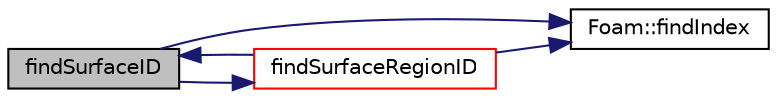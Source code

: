 digraph "findSurfaceID"
{
  bgcolor="transparent";
  edge [fontname="Helvetica",fontsize="10",labelfontname="Helvetica",labelfontsize="10"];
  node [fontname="Helvetica",fontsize="10",shape=record];
  rankdir="LR";
  Node481 [label="findSurfaceID",height=0.2,width=0.4,color="black", fillcolor="grey75", style="filled", fontcolor="black"];
  Node481 -> Node482 [color="midnightblue",fontsize="10",style="solid",fontname="Helvetica"];
  Node482 [label="Foam::findIndex",height=0.2,width=0.4,color="black",URL="$a21851.html#ac16695f83f370df159eed19f92d095fb",tooltip="Find first occurence of given element and return index,. "];
  Node481 -> Node483 [color="midnightblue",fontsize="10",style="solid",fontname="Helvetica"];
  Node483 [label="findSurfaceRegionID",height=0.2,width=0.4,color="red",URL="$a26381.html#a4c838d0390caebe7a58d92f1c90a592f"];
  Node483 -> Node481 [color="midnightblue",fontsize="10",style="solid",fontname="Helvetica"];
  Node483 -> Node482 [color="midnightblue",fontsize="10",style="solid",fontname="Helvetica"];
}
